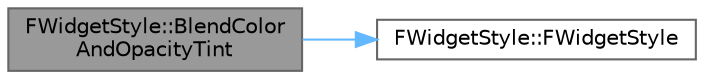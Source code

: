 digraph "FWidgetStyle::BlendColorAndOpacityTint"
{
 // INTERACTIVE_SVG=YES
 // LATEX_PDF_SIZE
  bgcolor="transparent";
  edge [fontname=Helvetica,fontsize=10,labelfontname=Helvetica,labelfontsize=10];
  node [fontname=Helvetica,fontsize=10,shape=box,height=0.2,width=0.4];
  rankdir="LR";
  Node1 [id="Node000001",label="FWidgetStyle::BlendColor\lAndOpacityTint",height=0.2,width=0.4,color="gray40", fillcolor="grey60", style="filled", fontcolor="black",tooltip="Blends the current tint color with the specified tint."];
  Node1 -> Node2 [id="edge1_Node000001_Node000002",color="steelblue1",style="solid",tooltip=" "];
  Node2 [id="Node000002",label="FWidgetStyle::FWidgetStyle",height=0.2,width=0.4,color="grey40", fillcolor="white", style="filled",URL="$dd/d09/classFWidgetStyle.html#a0818a37d06bc67961f249c0eaa7c9219",tooltip="Default constructor."];
}
